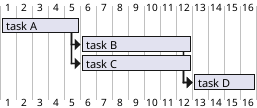 @startgantt
[task A] lasts 5 days
[task B] lasts 7 days
[task C] lasts 7 days
[task D] lasts 4 days
[task B] starts at [task A]'s end
[task C] starts at [task A]'s end
[task D] starts at [task B]'s end
[task D] starts at [task C]'s end
@endgantt

